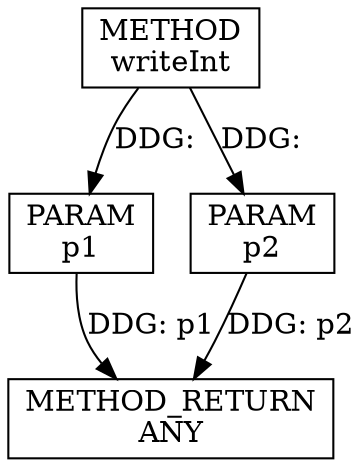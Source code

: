 digraph "writeInt" {  
node [shape="rect"];  
"111669149727" [label = <METHOD<BR/>writeInt> ]
"128849018911" [label = <METHOD_RETURN<BR/>ANY> ]
"115964117036" [label = <PARAM<BR/>p1> ]
"115964117037" [label = <PARAM<BR/>p2> ]
  "115964117036" -> "128849018911"  [ label = "DDG: p1"] 
  "115964117037" -> "128849018911"  [ label = "DDG: p2"] 
  "111669149727" -> "115964117036"  [ label = "DDG: "] 
  "111669149727" -> "115964117037"  [ label = "DDG: "] 
}
